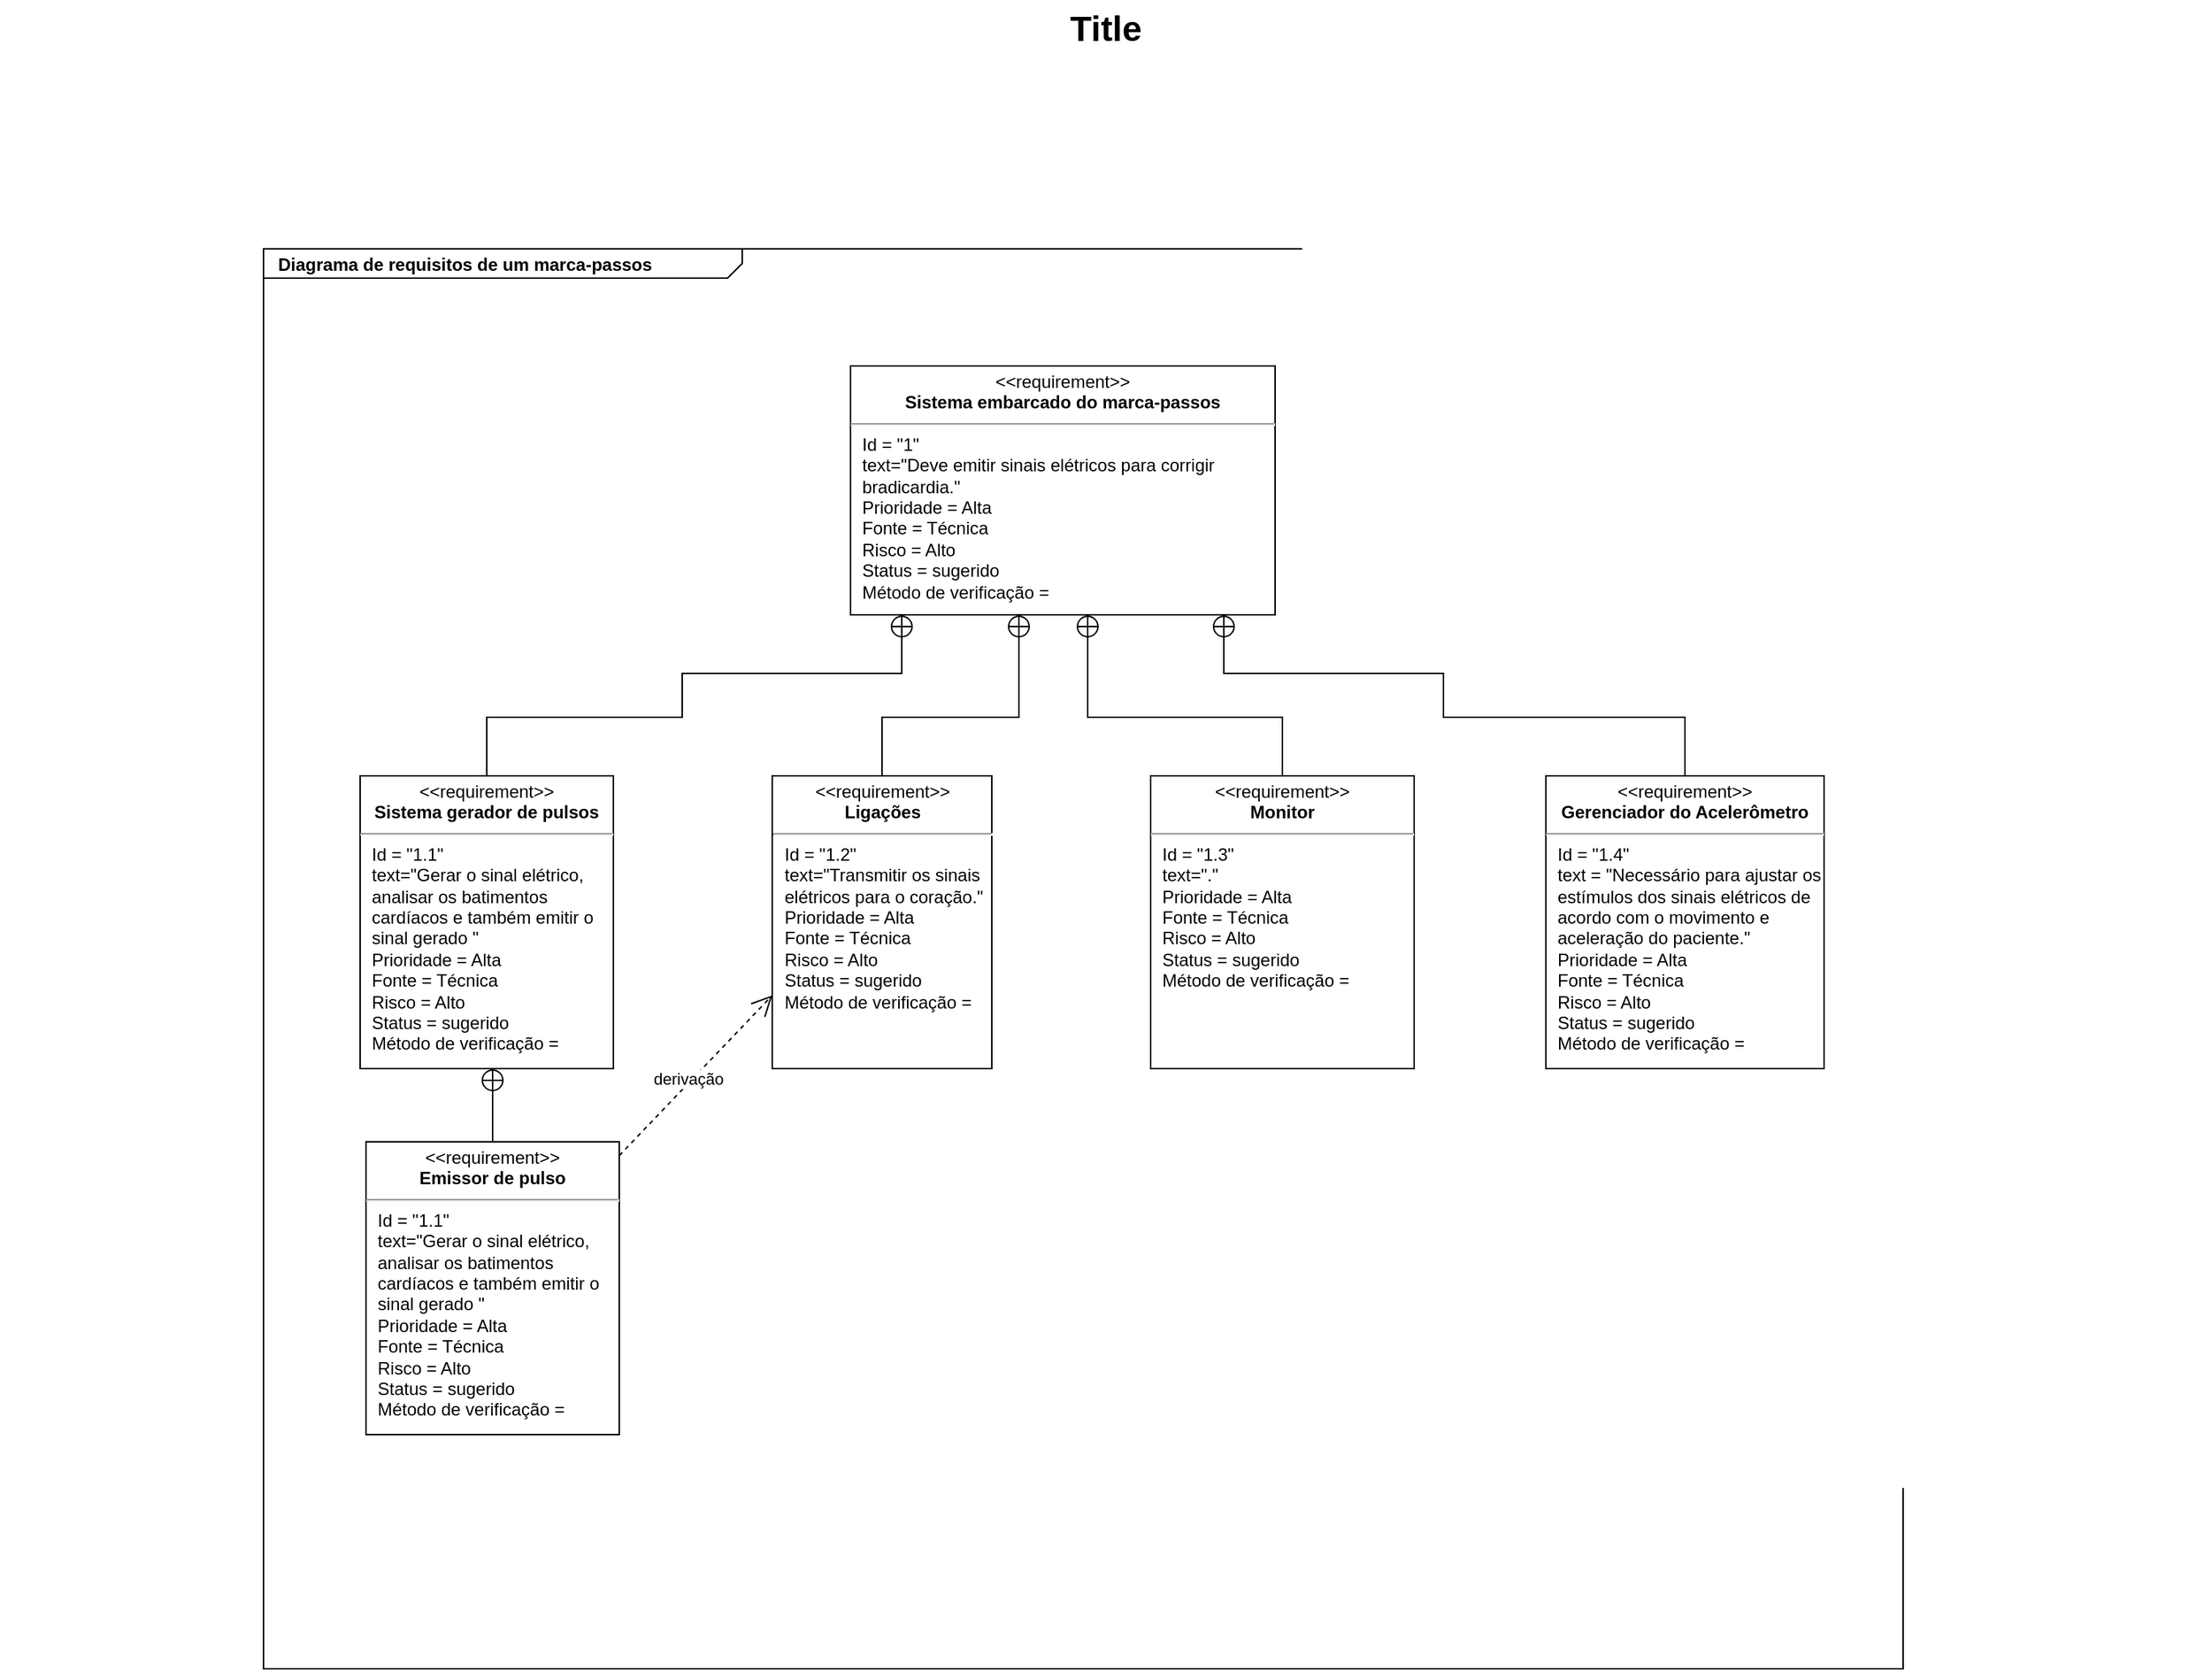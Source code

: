 <mxfile version="11.2.2" type="google" pages="1"><diagram name="Page-1" id="929967ad-93f9-6ef4-fab6-5d389245f69c"><mxGraphModel dx="1422" dy="764" grid="1" gridSize="10" guides="1" tooltips="1" connect="1" arrows="1" fold="1" page="1" pageScale="1.5" pageWidth="1169" pageHeight="826" background="none" math="0" shadow="0"><root><mxCell id="0" style=";html=1;"/><mxCell id="1" style=";html=1;" parent="0"/><mxCell id="1672d66443f91eb5-1" value="&lt;p style=&quot;margin: 0px ; margin-top: 4px ; margin-left: 10px ; text-align: left&quot;&gt;&lt;b&gt;Diagrama de requisitos de um marca-passos&lt;/b&gt;&lt;/p&gt;" style="html=1;strokeWidth=1;shape=mxgraph.sysml.package;html=1;overflow=fill;whiteSpace=wrap;fillColor=none;gradientColor=none;fontSize=12;align=center;labelX=327.64;" parent="1" vertex="1"><mxGeometry x="300" y="210" width="1120" height="970" as="geometry"/></mxCell><mxCell id="1672d66443f91eb5-10" value="&lt;p style=&quot;margin: 0px ; margin-top: 4px ; text-align: center&quot;&gt;&amp;lt;&amp;lt;requirement&amp;gt;&amp;gt;&lt;br&gt;&lt;b&gt;Sistema gerador de pulsos&lt;/b&gt;&lt;/p&gt;&lt;hr&gt;&lt;p style=&quot;margin: 0px ; margin-left: 8px ; text-align: left&quot;&gt;Id = &quot;1.1&quot;&lt;/p&gt;&lt;p style=&quot;margin: 0px ; margin-left: 8px ; text-align: left&quot;&gt;text=&quot;Gerar o sinal elétrico,&amp;nbsp; analisar os batimentos cardíacos e também emitir o sinal gerado &quot;&lt;/p&gt;&lt;p style=&quot;margin: 0px 0px 0px 8px ; text-align: left&quot;&gt;Prioridade = Alta&lt;/p&gt;&lt;p style=&quot;margin: 0px 0px 0px 8px ; text-align: left&quot;&gt;Fonte = Técnica&lt;/p&gt;&lt;p style=&quot;margin: 0px 0px 0px 8px ; text-align: left&quot;&gt;Risco = Alto&lt;/p&gt;&lt;p style=&quot;margin: 0px 0px 0px 8px ; text-align: left&quot;&gt;Status = sugerido&lt;/p&gt;&lt;p style=&quot;margin: 0px 0px 0px 8px ; text-align: left&quot;&gt;Método de verificação =&lt;/p&gt;" style="shape=rect;html=1;overflow=fill;whiteSpace=wrap;" parent="1" vertex="1"><mxGeometry x="366" y="570" width="173" height="200" as="geometry"/></mxCell><mxCell id="1672d66443f91eb5-23" value="Title" style="text;strokeColor=none;fillColor=none;html=1;fontSize=24;fontStyle=1;verticalAlign=middle;align=center;" parent="1" vertex="1"><mxGeometry x="120" y="40" width="1510" height="40" as="geometry"/></mxCell><mxCell id="zcmw8mTwWgw0-o9NMFlb-3" value="&lt;p style=&quot;margin: 0px ; margin-top: 4px ; text-align: center&quot;&gt;&amp;lt;&amp;lt;requirement&amp;gt;&amp;gt;&lt;br&gt;&lt;b&gt;Monitor&lt;/b&gt;&lt;/p&gt;&lt;hr&gt;&lt;p style=&quot;margin: 0px ; margin-left: 8px ; text-align: left&quot;&gt;Id = &quot;1.3&quot;&lt;/p&gt;&lt;p style=&quot;margin: 0px ; margin-left: 8px ; text-align: left&quot;&gt;text=&quot;.&quot;&lt;/p&gt;&lt;p style=&quot;margin: 0px 0px 0px 8px ; text-align: left&quot;&gt;Prioridade = Alta&lt;/p&gt;&lt;p style=&quot;margin: 0px 0px 0px 8px ; text-align: left&quot;&gt;Fonte = Técnica&lt;/p&gt;&lt;p style=&quot;margin: 0px 0px 0px 8px ; text-align: left&quot;&gt;Risco = Alto&lt;/p&gt;&lt;p style=&quot;margin: 0px 0px 0px 8px ; text-align: left&quot;&gt;Status = sugerido&lt;/p&gt;&lt;p style=&quot;margin: 0px 0px 0px 8px ; text-align: left&quot;&gt;Método de verificação =&lt;/p&gt;" style="shape=rect;html=1;overflow=fill;whiteSpace=wrap;" vertex="1" parent="1"><mxGeometry x="906" y="570" width="180" height="200" as="geometry"/></mxCell><mxCell id="zcmw8mTwWgw0-o9NMFlb-4" value="&lt;p style=&quot;margin: 0px ; margin-top: 4px ; text-align: center&quot;&gt;&amp;lt;&amp;lt;requirement&amp;gt;&amp;gt;&lt;br&gt;&lt;b&gt;Gerenciador do Acelerômetro&lt;/b&gt;&lt;/p&gt;&lt;hr&gt;&lt;p style=&quot;margin: 0px ; margin-left: 8px ; text-align: left&quot;&gt;Id = &quot;1.4&quot;&lt;/p&gt;&lt;p style=&quot;margin: 0px ; margin-left: 8px ; text-align: left&quot;&gt;text = &quot;Necessário para ajustar os estímulos dos sinais elétricos de acordo com o movimento e aceleração do paciente.&quot;&lt;/p&gt;&lt;p style=&quot;margin: 0px ; margin-left: 8px ; text-align: left&quot;&gt;Prioridade = Alta&lt;/p&gt;&lt;p style=&quot;margin: 0px ; margin-left: 8px ; text-align: left&quot;&gt;Fonte = Técnica&lt;/p&gt;&lt;p style=&quot;margin: 0px ; margin-left: 8px ; text-align: left&quot;&gt;Risco = Alto&lt;/p&gt;&lt;p style=&quot;margin: 0px ; margin-left: 8px ; text-align: left&quot;&gt;Status = sugerido&lt;/p&gt;&lt;p style=&quot;margin: 0px ; margin-left: 8px ; text-align: left&quot;&gt;Método de verificação =&lt;/p&gt;" style="shape=rect;html=1;overflow=fill;whiteSpace=wrap;" vertex="1" parent="1"><mxGeometry x="1176" y="570" width="190" height="200" as="geometry"/></mxCell><mxCell id="zcmw8mTwWgw0-o9NMFlb-5" value="&lt;p style=&quot;margin: 0px ; margin-top: 4px ; text-align: center&quot;&gt;&amp;lt;&amp;lt;requirement&amp;gt;&amp;gt;&lt;br&gt;&lt;b&gt;Ligações&lt;/b&gt;&lt;/p&gt;&lt;hr&gt;&lt;p style=&quot;margin: 0px ; margin-left: 8px ; text-align: left&quot;&gt;Id = &quot;1.2&quot;&lt;/p&gt;&lt;p style=&quot;margin: 0px ; margin-left: 8px ; text-align: left&quot;&gt;text=&quot;Transmitir os sinais elétricos para o coração.&quot;&lt;/p&gt;&lt;p style=&quot;margin: 0px 0px 0px 8px ; text-align: left&quot;&gt;Prioridade = Alta&lt;/p&gt;&lt;p style=&quot;margin: 0px 0px 0px 8px ; text-align: left&quot;&gt;Fonte = Técnica&lt;/p&gt;&lt;p style=&quot;margin: 0px 0px 0px 8px ; text-align: left&quot;&gt;Risco = Alto&lt;/p&gt;&lt;p style=&quot;margin: 0px 0px 0px 8px ; text-align: left&quot;&gt;Status = sugerido&lt;/p&gt;&lt;p style=&quot;margin: 0px 0px 0px 8px ; text-align: left&quot;&gt;Método de verificação =&lt;/p&gt;" style="shape=rect;html=1;overflow=fill;whiteSpace=wrap;" vertex="1" parent="1"><mxGeometry x="647.5" y="570" width="150" height="200" as="geometry"/></mxCell><mxCell id="zcmw8mTwWgw0-o9NMFlb-6" value="&lt;p style=&quot;margin: 0px ; margin-top: 4px ; text-align: center&quot;&gt;&amp;lt;&amp;lt;requirement&amp;gt;&amp;gt;&lt;br&gt;&lt;b&gt;Sistema embarcado do marca-passos&lt;/b&gt;&lt;/p&gt;&lt;hr&gt;&lt;p style=&quot;margin: 0px ; margin-left: 8px ; text-align: left&quot;&gt;Id = &quot;1&quot;&lt;/p&gt;&lt;p style=&quot;margin: 0px ; margin-left: 8px ; text-align: left&quot;&gt;text=&quot;Deve emitir sinais elétricos para corrigir bradicardia&lt;span&gt;.&quot;&lt;/span&gt;&lt;/p&gt;&lt;p style=&quot;margin: 0px 0px 0px 8px ; text-align: left&quot;&gt;Prioridade = Alta&lt;/p&gt;&lt;p style=&quot;margin: 0px 0px 0px 8px ; text-align: left&quot;&gt;Fonte = Técnica&lt;/p&gt;&lt;p style=&quot;margin: 0px 0px 0px 8px ; text-align: left&quot;&gt;Risco = Alto&lt;/p&gt;&lt;p style=&quot;margin: 0px 0px 0px 8px ; text-align: left&quot;&gt;Status = sugerido&lt;/p&gt;&lt;p style=&quot;margin: 0px 0px 0px 8px ; text-align: left&quot;&gt;Método de verificação =&lt;/p&gt;" style="shape=rect;html=1;overflow=fill;whiteSpace=wrap;" vertex="1" parent="1"><mxGeometry x="701" y="290" width="290" height="170" as="geometry"/></mxCell><mxCell id="zcmw8mTwWgw0-o9NMFlb-7" style="edgeStyle=orthogonalEdgeStyle;rounded=0;html=1;jettySize=auto;orthogonalLoop=1;endArrow=circlePlus;endFill=0;exitX=0.5;exitY=0;exitDx=0;exitDy=0;" edge="1" parent="1" source="zcmw8mTwWgw0-o9NMFlb-4" target="zcmw8mTwWgw0-o9NMFlb-6"><mxGeometry relative="1" as="geometry"><Array as="points"><mxPoint x="1271" y="530"/><mxPoint x="1106" y="530"/><mxPoint x="1106" y="500"/><mxPoint x="956" y="500"/></Array><mxPoint x="976" y="570" as="sourcePoint"/><mxPoint x="946" y="477.5" as="targetPoint"/></mxGeometry></mxCell><mxCell id="zcmw8mTwWgw0-o9NMFlb-8" style="edgeStyle=orthogonalEdgeStyle;rounded=0;html=1;jettySize=auto;orthogonalLoop=1;endArrow=circlePlus;endFill=0;exitX=0.5;exitY=0;exitDx=0;exitDy=0;" edge="1" parent="1" source="zcmw8mTwWgw0-o9NMFlb-5" target="zcmw8mTwWgw0-o9NMFlb-6"><mxGeometry relative="1" as="geometry"><Array as="points"><mxPoint x="723" y="530"/><mxPoint x="816" y="530"/></Array><mxPoint x="807.5" y="520" as="sourcePoint"/><mxPoint x="884.5" y="480" as="targetPoint"/></mxGeometry></mxCell><mxCell id="zcmw8mTwWgw0-o9NMFlb-9" style="edgeStyle=orthogonalEdgeStyle;rounded=0;html=1;jettySize=auto;orthogonalLoop=1;endArrow=circlePlus;endFill=0;" edge="1" parent="1" source="zcmw8mTwWgw0-o9NMFlb-3" target="zcmw8mTwWgw0-o9NMFlb-6"><mxGeometry relative="1" as="geometry"><Array as="points"><mxPoint x="996" y="530"/><mxPoint x="863" y="530"/></Array><mxPoint x="846" y="520" as="sourcePoint"/><mxPoint x="923" y="480" as="targetPoint"/></mxGeometry></mxCell><mxCell id="zcmw8mTwWgw0-o9NMFlb-11" style="edgeStyle=orthogonalEdgeStyle;rounded=0;html=1;jettySize=auto;orthogonalLoop=1;endArrow=circlePlus;endFill=0;" edge="1" parent="1" source="1672d66443f91eb5-10" target="zcmw8mTwWgw0-o9NMFlb-6"><mxGeometry relative="1" as="geometry"><Array as="points"><mxPoint x="453" y="530"/><mxPoint x="586" y="530"/><mxPoint x="586" y="500"/><mxPoint x="736" y="500"/></Array><mxPoint x="636" y="570" as="sourcePoint"/><mxPoint x="718" y="480" as="targetPoint"/></mxGeometry></mxCell><mxCell id="zcmw8mTwWgw0-o9NMFlb-14" value="&lt;p style=&quot;margin: 0px ; margin-top: 4px ; text-align: center&quot;&gt;&amp;lt;&amp;lt;requirement&amp;gt;&amp;gt;&lt;br&gt;&lt;b&gt;Emissor de pulso&lt;/b&gt;&lt;/p&gt;&lt;hr&gt;&lt;p style=&quot;margin: 0px ; margin-left: 8px ; text-align: left&quot;&gt;Id = &quot;1.1&quot;&lt;/p&gt;&lt;p style=&quot;margin: 0px ; margin-left: 8px ; text-align: left&quot;&gt;text=&quot;Gerar o sinal elétrico,&amp;nbsp; analisar os batimentos cardíacos e também emitir o sinal gerado &quot;&lt;/p&gt;&lt;p style=&quot;margin: 0px 0px 0px 8px ; text-align: left&quot;&gt;Prioridade = Alta&lt;/p&gt;&lt;p style=&quot;margin: 0px 0px 0px 8px ; text-align: left&quot;&gt;Fonte = Técnica&lt;/p&gt;&lt;p style=&quot;margin: 0px 0px 0px 8px ; text-align: left&quot;&gt;Risco = Alto&lt;/p&gt;&lt;p style=&quot;margin: 0px 0px 0px 8px ; text-align: left&quot;&gt;Status = sugerido&lt;/p&gt;&lt;p style=&quot;margin: 0px 0px 0px 8px ; text-align: left&quot;&gt;Método de verificação =&lt;/p&gt;" style="shape=rect;html=1;overflow=fill;whiteSpace=wrap;" vertex="1" parent="1"><mxGeometry x="370" y="820" width="173" height="200" as="geometry"/></mxCell><mxCell id="zcmw8mTwWgw0-o9NMFlb-15" style="edgeStyle=orthogonalEdgeStyle;rounded=0;html=1;jettySize=auto;orthogonalLoop=1;endArrow=circlePlus;endFill=0;" edge="1" parent="1" source="zcmw8mTwWgw0-o9NMFlb-14" target="1672d66443f91eb5-10"><mxGeometry relative="1" as="geometry"><Array as="points"><mxPoint x="453" y="880"/><mxPoint x="453" y="880"/></Array><mxPoint x="610" y="930" as="sourcePoint"/><mxPoint x="893" y="820" as="targetPoint"/></mxGeometry></mxCell><mxCell id="zcmw8mTwWgw0-o9NMFlb-17" value="derivação" style="edgeStyle=none;html=1;endArrow=open;endSize=12;dashed=1;verticalAlign=bottom;entryX=0;entryY=0.75;entryDx=0;entryDy=0;" edge="1" parent="1" source="zcmw8mTwWgw0-o9NMFlb-14" target="zcmw8mTwWgw0-o9NMFlb-5"><mxGeometry x="-0.153" y="-4" width="160" relative="1" as="geometry"><mxPoint x="710" y="870" as="sourcePoint"/><mxPoint x="870" y="870" as="targetPoint"/><mxPoint as="offset"/></mxGeometry></mxCell></root></mxGraphModel></diagram></mxfile>